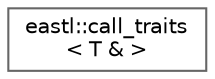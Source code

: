 digraph "类继承关系图"
{
 // LATEX_PDF_SIZE
  bgcolor="transparent";
  edge [fontname=Helvetica,fontsize=10,labelfontname=Helvetica,labelfontsize=10];
  node [fontname=Helvetica,fontsize=10,shape=box,height=0.2,width=0.4];
  rankdir="LR";
  Node0 [id="Node000000",label="eastl::call_traits\l\< T & \>",height=0.2,width=0.4,color="grey40", fillcolor="white", style="filled",URL="$structeastl_1_1call__traits_3_01_t_01_6_01_4.html",tooltip=" "];
}
